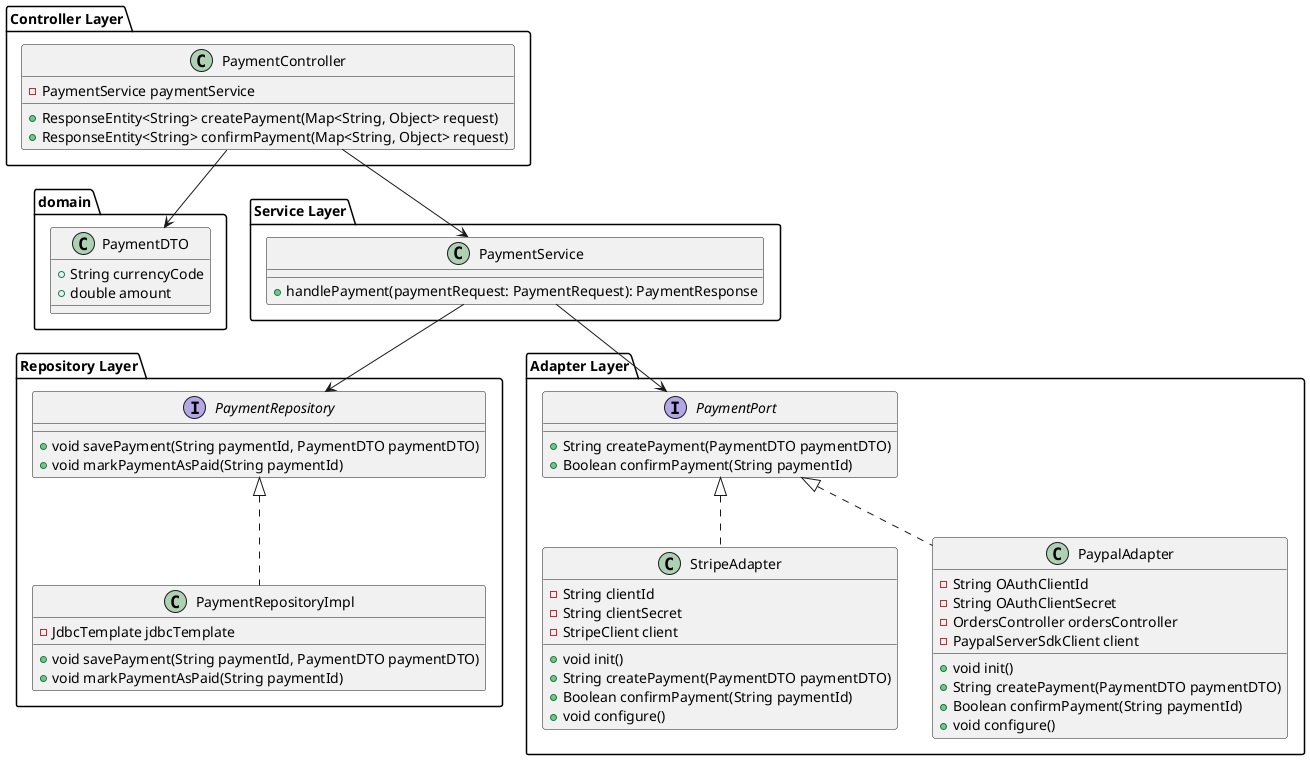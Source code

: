 @startuml

package "Controller Layer" {
    class PaymentController {
        - PaymentService paymentService

        + ResponseEntity<String> createPayment(Map<String, Object> request)
        + ResponseEntity<String> confirmPayment(Map<String, Object> request)
    }
}

package "domain" {
    class PaymentDTO {
        + String currencyCode
        + double amount
    }
}

package "Service Layer" {
    class PaymentService {
        + handlePayment(paymentRequest: PaymentRequest): PaymentResponse
    }

}

package "Repository Layer" {
    interface PaymentRepository {
        + void savePayment(String paymentId, PaymentDTO paymentDTO)
        + void markPaymentAsPaid(String paymentId)
    }
    class PaymentRepositoryImpl  implements PaymentRepository {
        - JdbcTemplate jdbcTemplate

        + void savePayment(String paymentId, PaymentDTO paymentDTO)
        + void markPaymentAsPaid(String paymentId)
    }
}

package "Adapter Layer" {
interface PaymentPort {
        + String createPayment(PaymentDTO paymentDTO)
        + Boolean confirmPayment(String paymentId)
    }
    class StripeAdapter implements PaymentPort {
        - String clientId
        - String clientSecret
        - StripeClient client

        + void init()
        + String createPayment(PaymentDTO paymentDTO)
        + Boolean confirmPayment(String paymentId)
        + void configure()
    }

    class PaypalAdapter implements PaymentPort {
        - String OAuthClientId
        - String OAuthClientSecret
        - OrdersController ordersController
        - PaypalServerSdkClient client

        + void init()
        + String createPayment(PaymentDTO paymentDTO)
        + Boolean confirmPayment(String paymentId)
        + void configure()
    }


}

PaymentService --> PaymentPort
PaymentController --> PaymentService
PaymentService --> PaymentRepository
PaymentController --> PaymentDTO

@enduml